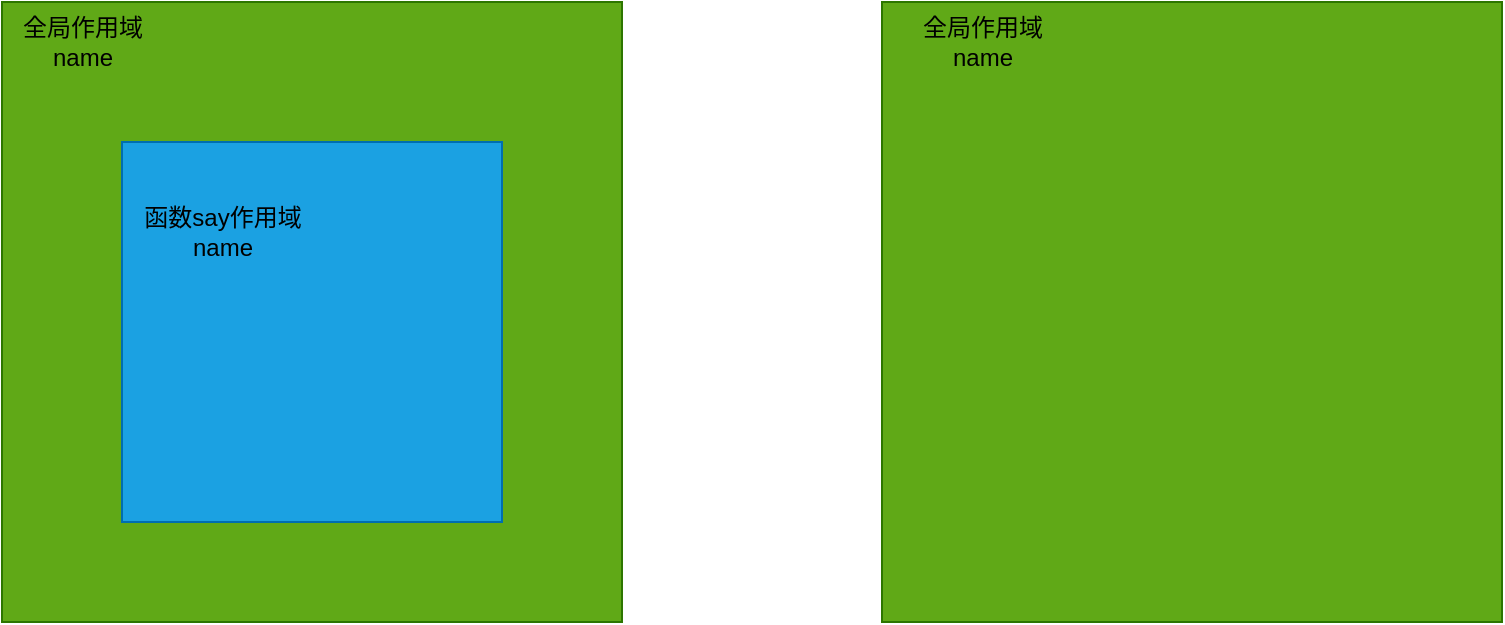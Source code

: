 <mxfile version="13.1.3">
    <diagram id="6hGFLwfOUW9BJ-s0fimq" name="Page-1">
        <mxGraphModel dx="1206" dy="792" grid="1" gridSize="10" guides="1" tooltips="1" connect="1" arrows="1" fold="1" page="1" pageScale="1" pageWidth="827" pageHeight="1169" math="0" shadow="0">
            <root>
                <mxCell id="0"/>
                <mxCell id="1" parent="0"/>
                <mxCell id="2" value="" style="whiteSpace=wrap;html=1;aspect=fixed;fillColor=#60a917;strokeColor=#2D7600;fontColor=#ffffff;" vertex="1" parent="1">
                    <mxGeometry x="10" y="120" width="310" height="310" as="geometry"/>
                </mxCell>
                <mxCell id="3" value="" style="whiteSpace=wrap;html=1;aspect=fixed;fillColor=#60a917;strokeColor=#2D7600;fontColor=#ffffff;" vertex="1" parent="1">
                    <mxGeometry x="450" y="120" width="310" height="310" as="geometry"/>
                </mxCell>
                <mxCell id="4" value="" style="whiteSpace=wrap;html=1;aspect=fixed;fillColor=#1ba1e2;strokeColor=#006EAF;fontColor=#ffffff;" vertex="1" parent="1">
                    <mxGeometry x="70" y="190" width="190" height="190" as="geometry"/>
                </mxCell>
                <mxCell id="5" value="全局作用域&lt;br&gt;name" style="text;html=1;resizable=0;autosize=1;align=center;verticalAlign=middle;points=[];fillColor=none;strokeColor=none;rounded=0;" vertex="1" parent="1">
                    <mxGeometry x="10" y="125" width="80" height="30" as="geometry"/>
                </mxCell>
                <mxCell id="6" value="全局作用域&lt;br&gt;name" style="text;html=1;resizable=0;autosize=1;align=center;verticalAlign=middle;points=[];fillColor=none;strokeColor=none;rounded=0;" vertex="1" parent="1">
                    <mxGeometry x="460" y="125" width="80" height="30" as="geometry"/>
                </mxCell>
                <mxCell id="7" value="函数say作用域&lt;br&gt;name" style="text;html=1;resizable=0;autosize=1;align=center;verticalAlign=middle;points=[];fillColor=none;strokeColor=none;rounded=0;" vertex="1" parent="1">
                    <mxGeometry x="75" y="220" width="90" height="30" as="geometry"/>
                </mxCell>
            </root>
        </mxGraphModel>
    </diagram>
</mxfile>